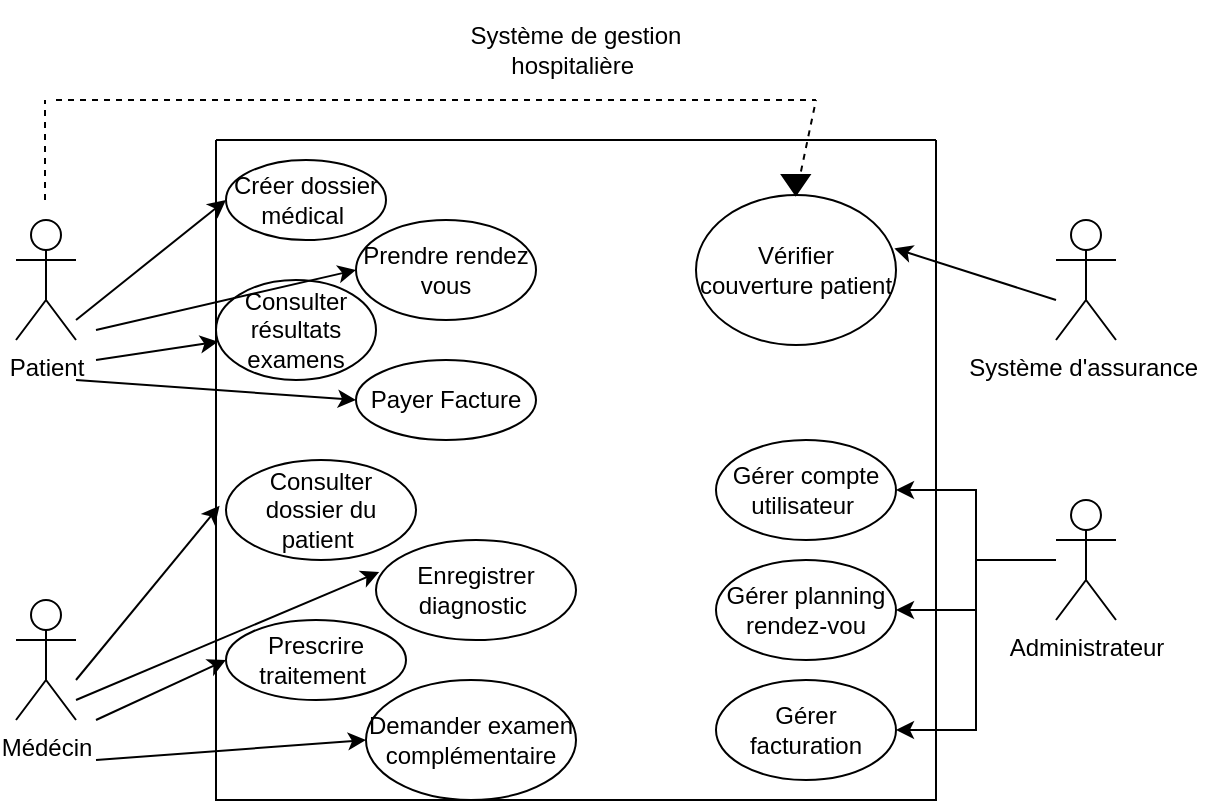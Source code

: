 <mxfile version="28.1.2">
  <diagram name="Page-1" id="oynkgyt67iiYG_himNB7">
    <mxGraphModel dx="1393" dy="508" grid="1" gridSize="10" guides="1" tooltips="1" connect="1" arrows="1" fold="1" page="1" pageScale="1" pageWidth="827" pageHeight="1169" math="0" shadow="0">
      <root>
        <mxCell id="0" />
        <mxCell id="1" parent="0" />
        <mxCell id="OmpD1zne7NVMYbnwOuJU-1" value="Patient" style="shape=umlActor;verticalLabelPosition=bottom;verticalAlign=top;html=1;outlineConnect=0;" vertex="1" parent="1">
          <mxGeometry x="170" y="140" width="30" height="60" as="geometry" />
        </mxCell>
        <mxCell id="OmpD1zne7NVMYbnwOuJU-2" value="" style="swimlane;startSize=0;" vertex="1" parent="1">
          <mxGeometry x="270" y="100" width="360" height="330" as="geometry" />
        </mxCell>
        <mxCell id="OmpD1zne7NVMYbnwOuJU-3" value="Créer dossier médical&amp;nbsp;" style="ellipse;whiteSpace=wrap;html=1;" vertex="1" parent="OmpD1zne7NVMYbnwOuJU-2">
          <mxGeometry x="5" y="10" width="80" height="40" as="geometry" />
        </mxCell>
        <mxCell id="OmpD1zne7NVMYbnwOuJU-7" value="Consulter résultats examens" style="ellipse;whiteSpace=wrap;html=1;" vertex="1" parent="OmpD1zne7NVMYbnwOuJU-2">
          <mxGeometry y="70" width="80" height="50" as="geometry" />
        </mxCell>
        <mxCell id="OmpD1zne7NVMYbnwOuJU-6" value="Prendre rendez vous" style="ellipse;whiteSpace=wrap;html=1;" vertex="1" parent="OmpD1zne7NVMYbnwOuJU-2">
          <mxGeometry x="70" y="40" width="90" height="50" as="geometry" />
        </mxCell>
        <mxCell id="OmpD1zne7NVMYbnwOuJU-8" value="Payer Facture" style="ellipse;whiteSpace=wrap;html=1;" vertex="1" parent="OmpD1zne7NVMYbnwOuJU-2">
          <mxGeometry x="70" y="110" width="90" height="40" as="geometry" />
        </mxCell>
        <mxCell id="OmpD1zne7NVMYbnwOuJU-16" value="Consulter dossier du patient&amp;nbsp;" style="ellipse;whiteSpace=wrap;html=1;" vertex="1" parent="OmpD1zne7NVMYbnwOuJU-2">
          <mxGeometry x="5" y="160" width="95" height="50" as="geometry" />
        </mxCell>
        <mxCell id="OmpD1zne7NVMYbnwOuJU-17" value="Enregistrer diagnostic&amp;nbsp;" style="ellipse;whiteSpace=wrap;html=1;" vertex="1" parent="OmpD1zne7NVMYbnwOuJU-2">
          <mxGeometry x="80" y="200" width="100" height="50" as="geometry" />
        </mxCell>
        <mxCell id="OmpD1zne7NVMYbnwOuJU-18" value="Prescrire traitement&amp;nbsp;" style="ellipse;whiteSpace=wrap;html=1;" vertex="1" parent="OmpD1zne7NVMYbnwOuJU-2">
          <mxGeometry x="5" y="240" width="90" height="40" as="geometry" />
        </mxCell>
        <mxCell id="OmpD1zne7NVMYbnwOuJU-19" value="Demander examen complémentaire" style="ellipse;whiteSpace=wrap;html=1;" vertex="1" parent="OmpD1zne7NVMYbnwOuJU-2">
          <mxGeometry x="75" y="270" width="105" height="60" as="geometry" />
        </mxCell>
        <mxCell id="OmpD1zne7NVMYbnwOuJU-24" value="Gérer compte utilisateur&amp;nbsp;" style="ellipse;whiteSpace=wrap;html=1;" vertex="1" parent="OmpD1zne7NVMYbnwOuJU-2">
          <mxGeometry x="250" y="150" width="90" height="50" as="geometry" />
        </mxCell>
        <mxCell id="OmpD1zne7NVMYbnwOuJU-25" value="Gérer planning rendez-vou" style="ellipse;whiteSpace=wrap;html=1;" vertex="1" parent="OmpD1zne7NVMYbnwOuJU-2">
          <mxGeometry x="250" y="210" width="90" height="50" as="geometry" />
        </mxCell>
        <mxCell id="OmpD1zne7NVMYbnwOuJU-26" value="Gérer facturation" style="ellipse;whiteSpace=wrap;html=1;" vertex="1" parent="OmpD1zne7NVMYbnwOuJU-2">
          <mxGeometry x="250" y="270" width="90" height="50" as="geometry" />
        </mxCell>
        <mxCell id="OmpD1zne7NVMYbnwOuJU-27" value="Vérifier couverture patient" style="ellipse;whiteSpace=wrap;html=1;" vertex="1" parent="OmpD1zne7NVMYbnwOuJU-2">
          <mxGeometry x="240" y="27.5" width="100" height="75" as="geometry" />
        </mxCell>
        <mxCell id="OmpD1zne7NVMYbnwOuJU-51" value="" style="shape=mxgraph.arrows2.wedgeArrow;html=1;bendable=0;startWidth=6.875;fillColor=strokeColor;defaultFillColor=invert;defaultGradientColor=invert;rounded=0;" edge="1" parent="OmpD1zne7NVMYbnwOuJU-2">
          <mxGeometry width="100" height="100" relative="1" as="geometry">
            <mxPoint x="289.89" y="17.5" as="sourcePoint" />
            <mxPoint x="289.89" y="27.5" as="targetPoint" />
          </mxGeometry>
        </mxCell>
        <mxCell id="OmpD1zne7NVMYbnwOuJU-12" value="Médécin" style="shape=umlActor;verticalLabelPosition=bottom;verticalAlign=top;html=1;outlineConnect=0;" vertex="1" parent="1">
          <mxGeometry x="170" y="330" width="30" height="60" as="geometry" />
        </mxCell>
        <mxCell id="OmpD1zne7NVMYbnwOuJU-20" value="Système d&#39;assurance&amp;nbsp;" style="shape=umlActor;verticalLabelPosition=bottom;verticalAlign=top;html=1;outlineConnect=0;" vertex="1" parent="1">
          <mxGeometry x="690" y="140" width="30" height="60" as="geometry" />
        </mxCell>
        <mxCell id="OmpD1zne7NVMYbnwOuJU-42" value="" style="edgeStyle=orthogonalEdgeStyle;rounded=0;orthogonalLoop=1;jettySize=auto;html=1;" edge="1" parent="1" source="OmpD1zne7NVMYbnwOuJU-21" target="OmpD1zne7NVMYbnwOuJU-25">
          <mxGeometry relative="1" as="geometry" />
        </mxCell>
        <mxCell id="OmpD1zne7NVMYbnwOuJU-43" style="edgeStyle=orthogonalEdgeStyle;rounded=0;orthogonalLoop=1;jettySize=auto;html=1;entryX=1;entryY=0.5;entryDx=0;entryDy=0;" edge="1" parent="1" source="OmpD1zne7NVMYbnwOuJU-21" target="OmpD1zne7NVMYbnwOuJU-24">
          <mxGeometry relative="1" as="geometry" />
        </mxCell>
        <mxCell id="OmpD1zne7NVMYbnwOuJU-44" style="edgeStyle=orthogonalEdgeStyle;rounded=0;orthogonalLoop=1;jettySize=auto;html=1;entryX=1;entryY=0.5;entryDx=0;entryDy=0;" edge="1" parent="1" source="OmpD1zne7NVMYbnwOuJU-21" target="OmpD1zne7NVMYbnwOuJU-26">
          <mxGeometry relative="1" as="geometry" />
        </mxCell>
        <mxCell id="OmpD1zne7NVMYbnwOuJU-21" value="Administrateur" style="shape=umlActor;verticalLabelPosition=bottom;verticalAlign=top;html=1;outlineConnect=0;" vertex="1" parent="1">
          <mxGeometry x="690" y="280" width="30" height="60" as="geometry" />
        </mxCell>
        <mxCell id="OmpD1zne7NVMYbnwOuJU-32" value="" style="endArrow=classic;html=1;rounded=0;entryX=0;entryY=0.5;entryDx=0;entryDy=0;" edge="1" parent="1" target="OmpD1zne7NVMYbnwOuJU-3">
          <mxGeometry width="50" height="50" relative="1" as="geometry">
            <mxPoint x="200" y="190" as="sourcePoint" />
            <mxPoint x="250" y="140" as="targetPoint" />
          </mxGeometry>
        </mxCell>
        <mxCell id="OmpD1zne7NVMYbnwOuJU-33" value="" style="endArrow=classic;html=1;rounded=0;entryX=0;entryY=0.5;entryDx=0;entryDy=0;" edge="1" parent="1" target="OmpD1zne7NVMYbnwOuJU-6">
          <mxGeometry width="50" height="50" relative="1" as="geometry">
            <mxPoint x="210" y="195" as="sourcePoint" />
            <mxPoint x="260" y="145" as="targetPoint" />
          </mxGeometry>
        </mxCell>
        <mxCell id="OmpD1zne7NVMYbnwOuJU-34" value="" style="endArrow=classic;html=1;rounded=0;" edge="1" parent="1" target="OmpD1zne7NVMYbnwOuJU-7">
          <mxGeometry width="50" height="50" relative="1" as="geometry">
            <mxPoint x="210" y="210" as="sourcePoint" />
            <mxPoint x="260" y="160" as="targetPoint" />
          </mxGeometry>
        </mxCell>
        <mxCell id="OmpD1zne7NVMYbnwOuJU-35" value="" style="endArrow=classic;html=1;rounded=0;entryX=0;entryY=0.5;entryDx=0;entryDy=0;" edge="1" parent="1" target="OmpD1zne7NVMYbnwOuJU-8">
          <mxGeometry width="50" height="50" relative="1" as="geometry">
            <mxPoint x="200" y="220" as="sourcePoint" />
            <mxPoint x="250" y="170" as="targetPoint" />
          </mxGeometry>
        </mxCell>
        <mxCell id="OmpD1zne7NVMYbnwOuJU-36" value="" style="endArrow=classic;html=1;rounded=0;entryX=0.005;entryY=0.554;entryDx=0;entryDy=0;entryPerimeter=0;" edge="1" parent="1" target="OmpD1zne7NVMYbnwOuJU-2">
          <mxGeometry width="50" height="50" relative="1" as="geometry">
            <mxPoint x="200" y="370" as="sourcePoint" />
            <mxPoint x="250" y="320" as="targetPoint" />
          </mxGeometry>
        </mxCell>
        <mxCell id="OmpD1zne7NVMYbnwOuJU-37" value="" style="endArrow=classic;html=1;rounded=0;entryX=0.016;entryY=0.32;entryDx=0;entryDy=0;entryPerimeter=0;" edge="1" parent="1" target="OmpD1zne7NVMYbnwOuJU-17">
          <mxGeometry width="50" height="50" relative="1" as="geometry">
            <mxPoint x="200" y="380" as="sourcePoint" />
            <mxPoint x="250" y="330" as="targetPoint" />
          </mxGeometry>
        </mxCell>
        <mxCell id="OmpD1zne7NVMYbnwOuJU-38" value="" style="endArrow=classic;html=1;rounded=0;entryX=0;entryY=0.5;entryDx=0;entryDy=0;" edge="1" parent="1" target="OmpD1zne7NVMYbnwOuJU-18">
          <mxGeometry width="50" height="50" relative="1" as="geometry">
            <mxPoint x="210" y="390" as="sourcePoint" />
            <mxPoint x="260" y="340" as="targetPoint" />
          </mxGeometry>
        </mxCell>
        <mxCell id="OmpD1zne7NVMYbnwOuJU-39" value="" style="endArrow=classic;html=1;rounded=0;entryX=0;entryY=0.5;entryDx=0;entryDy=0;" edge="1" parent="1" target="OmpD1zne7NVMYbnwOuJU-19">
          <mxGeometry width="50" height="50" relative="1" as="geometry">
            <mxPoint x="210" y="410" as="sourcePoint" />
            <mxPoint x="260" y="360" as="targetPoint" />
          </mxGeometry>
        </mxCell>
        <mxCell id="OmpD1zne7NVMYbnwOuJU-41" value="" style="endArrow=classic;html=1;rounded=0;entryX=0.992;entryY=0.356;entryDx=0;entryDy=0;entryPerimeter=0;" edge="1" parent="1" target="OmpD1zne7NVMYbnwOuJU-27">
          <mxGeometry width="50" height="50" relative="1" as="geometry">
            <mxPoint x="690" y="180" as="sourcePoint" />
            <mxPoint x="630" y="140" as="targetPoint" />
          </mxGeometry>
        </mxCell>
        <mxCell id="OmpD1zne7NVMYbnwOuJU-47" value="" style="endArrow=none;dashed=1;html=1;rounded=0;" edge="1" parent="1">
          <mxGeometry width="50" height="50" relative="1" as="geometry">
            <mxPoint x="184.5" y="130" as="sourcePoint" />
            <mxPoint x="184.5" y="80" as="targetPoint" />
          </mxGeometry>
        </mxCell>
        <mxCell id="OmpD1zne7NVMYbnwOuJU-48" value="" style="endArrow=none;dashed=1;html=1;rounded=0;" edge="1" parent="1">
          <mxGeometry width="50" height="50" relative="1" as="geometry">
            <mxPoint x="190" y="80" as="sourcePoint" />
            <mxPoint x="570" y="80" as="targetPoint" />
          </mxGeometry>
        </mxCell>
        <mxCell id="OmpD1zne7NVMYbnwOuJU-49" value="" style="endArrow=none;dashed=1;html=1;rounded=0;exitX=0.5;exitY=0;exitDx=0;exitDy=0;" edge="1" parent="1" source="OmpD1zne7NVMYbnwOuJU-27">
          <mxGeometry width="50" height="50" relative="1" as="geometry">
            <mxPoint x="570" y="130" as="sourcePoint" />
            <mxPoint x="570" y="80" as="targetPoint" />
          </mxGeometry>
        </mxCell>
        <mxCell id="OmpD1zne7NVMYbnwOuJU-52" value="Système de gestion hospitalière&amp;nbsp;" style="text;html=1;align=center;verticalAlign=middle;whiteSpace=wrap;rounded=0;" vertex="1" parent="1">
          <mxGeometry x="385" y="30" width="130" height="50" as="geometry" />
        </mxCell>
      </root>
    </mxGraphModel>
  </diagram>
</mxfile>
